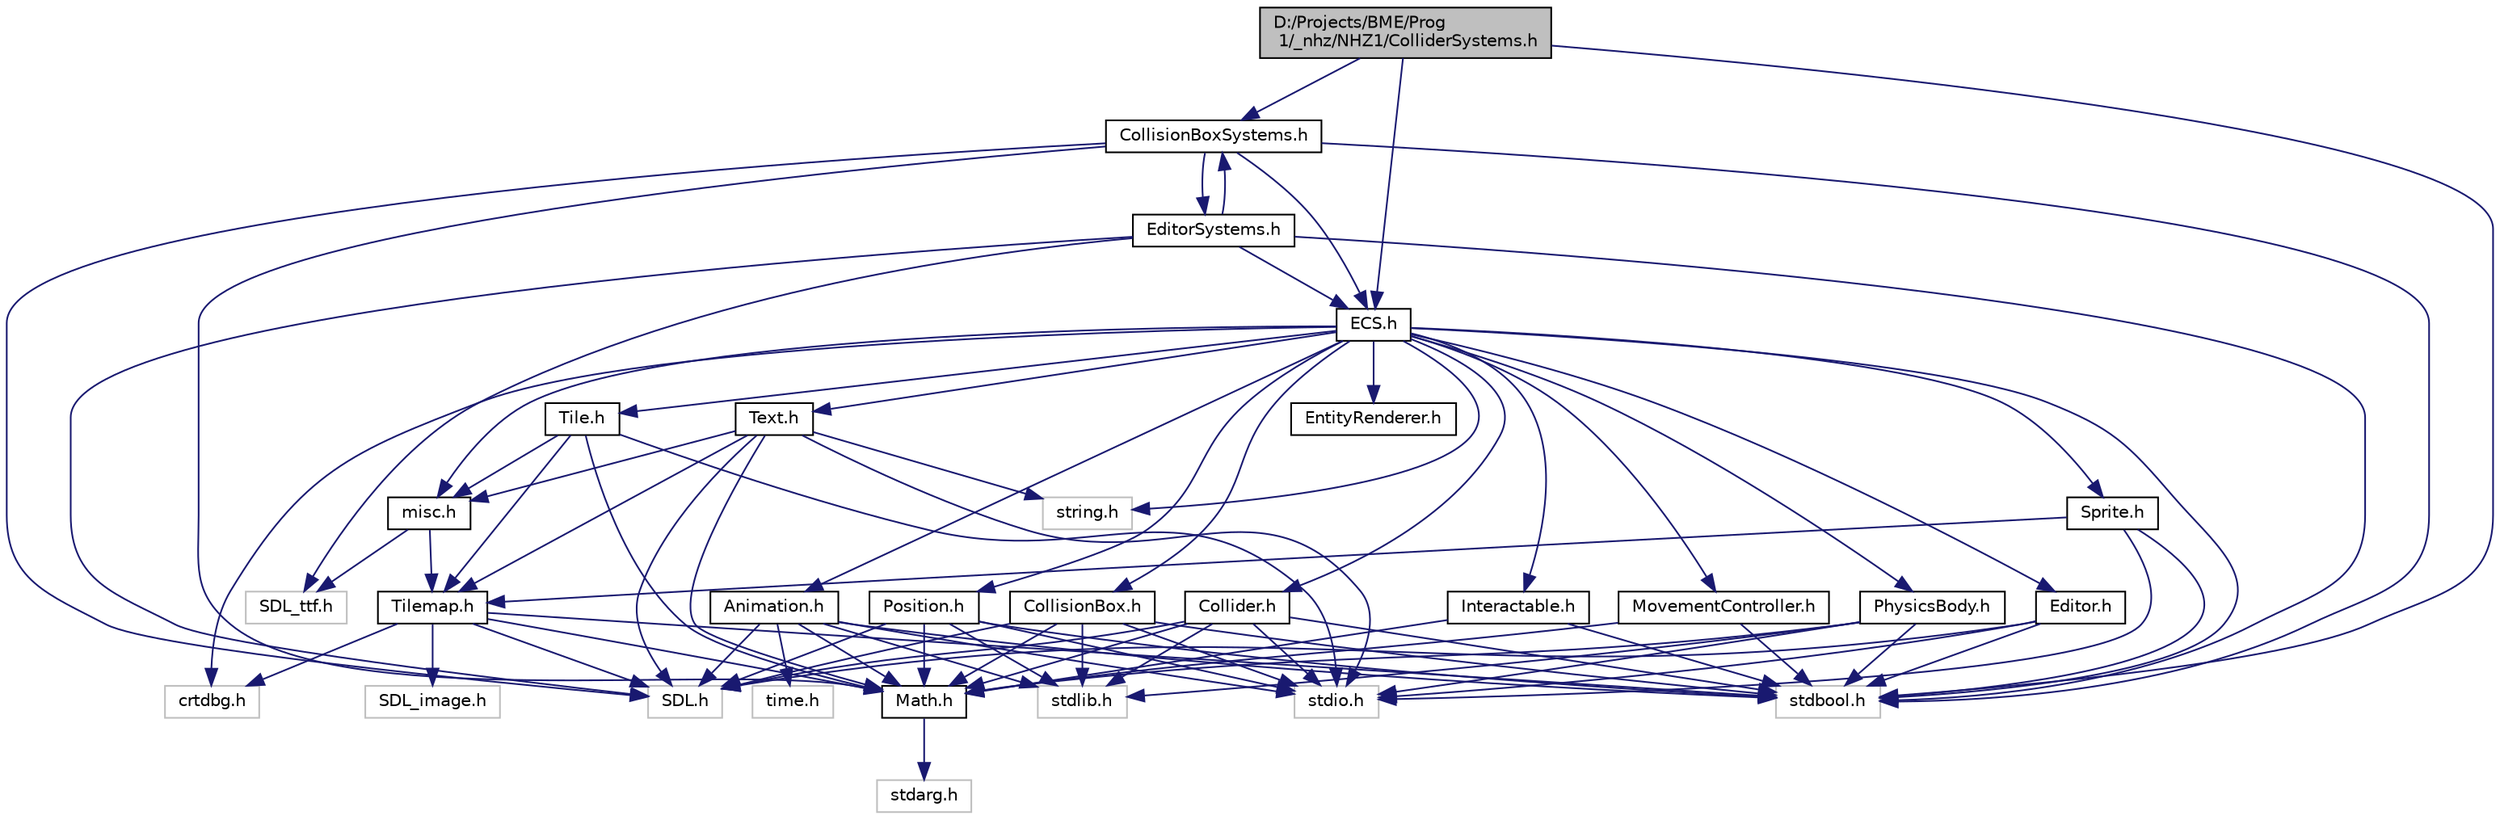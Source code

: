 digraph "D:/Projects/BME/Prog 1/_nhz/NHZ1/ColliderSystems.h"
{
 // LATEX_PDF_SIZE
  edge [fontname="Helvetica",fontsize="10",labelfontname="Helvetica",labelfontsize="10"];
  node [fontname="Helvetica",fontsize="10",shape=record];
  Node1 [label="D:/Projects/BME/Prog\l 1/_nhz/NHZ1/ColliderSystems.h",height=0.2,width=0.4,color="black", fillcolor="grey75", style="filled", fontcolor="black",tooltip=" "];
  Node1 -> Node2 [color="midnightblue",fontsize="10",style="solid"];
  Node2 [label="stdbool.h",height=0.2,width=0.4,color="grey75", fillcolor="white", style="filled",tooltip=" "];
  Node1 -> Node3 [color="midnightblue",fontsize="10",style="solid"];
  Node3 [label="ECS.h",height=0.2,width=0.4,color="black", fillcolor="white", style="filled",URL="$_e_c_s_8h.html",tooltip=" "];
  Node3 -> Node2 [color="midnightblue",fontsize="10",style="solid"];
  Node3 -> Node4 [color="midnightblue",fontsize="10",style="solid"];
  Node4 [label="string.h",height=0.2,width=0.4,color="grey75", fillcolor="white", style="filled",tooltip=" "];
  Node3 -> Node5 [color="midnightblue",fontsize="10",style="solid"];
  Node5 [label="misc.h",height=0.2,width=0.4,color="black", fillcolor="white", style="filled",URL="$misc_8h.html",tooltip=" "];
  Node5 -> Node6 [color="midnightblue",fontsize="10",style="solid"];
  Node6 [label="Tilemap.h",height=0.2,width=0.4,color="black", fillcolor="white", style="filled",URL="$_tilemap_8h.html",tooltip=" "];
  Node6 -> Node2 [color="midnightblue",fontsize="10",style="solid"];
  Node6 -> Node7 [color="midnightblue",fontsize="10",style="solid"];
  Node7 [label="Math.h",height=0.2,width=0.4,color="black", fillcolor="white", style="filled",URL="$_math_8h.html",tooltip=" "];
  Node7 -> Node8 [color="midnightblue",fontsize="10",style="solid"];
  Node8 [label="stdarg.h",height=0.2,width=0.4,color="grey75", fillcolor="white", style="filled",tooltip=" "];
  Node6 -> Node9 [color="midnightblue",fontsize="10",style="solid"];
  Node9 [label="SDL.h",height=0.2,width=0.4,color="grey75", fillcolor="white", style="filled",tooltip=" "];
  Node6 -> Node10 [color="midnightblue",fontsize="10",style="solid"];
  Node10 [label="SDL_image.h",height=0.2,width=0.4,color="grey75", fillcolor="white", style="filled",tooltip=" "];
  Node6 -> Node11 [color="midnightblue",fontsize="10",style="solid"];
  Node11 [label="crtdbg.h",height=0.2,width=0.4,color="grey75", fillcolor="white", style="filled",tooltip=" "];
  Node5 -> Node12 [color="midnightblue",fontsize="10",style="solid"];
  Node12 [label="SDL_ttf.h",height=0.2,width=0.4,color="grey75", fillcolor="white", style="filled",tooltip=" "];
  Node3 -> Node13 [color="midnightblue",fontsize="10",style="solid"];
  Node13 [label="Position.h",height=0.2,width=0.4,color="black", fillcolor="white", style="filled",URL="$_position_8h.html",tooltip=" "];
  Node13 -> Node14 [color="midnightblue",fontsize="10",style="solid"];
  Node14 [label="stdio.h",height=0.2,width=0.4,color="grey75", fillcolor="white", style="filled",tooltip=" "];
  Node13 -> Node2 [color="midnightblue",fontsize="10",style="solid"];
  Node13 -> Node15 [color="midnightblue",fontsize="10",style="solid"];
  Node15 [label="stdlib.h",height=0.2,width=0.4,color="grey75", fillcolor="white", style="filled",tooltip=" "];
  Node13 -> Node9 [color="midnightblue",fontsize="10",style="solid"];
  Node13 -> Node7 [color="midnightblue",fontsize="10",style="solid"];
  Node3 -> Node16 [color="midnightblue",fontsize="10",style="solid"];
  Node16 [label="Sprite.h",height=0.2,width=0.4,color="black", fillcolor="white", style="filled",URL="$_sprite_8h.html",tooltip=" "];
  Node16 -> Node14 [color="midnightblue",fontsize="10",style="solid"];
  Node16 -> Node2 [color="midnightblue",fontsize="10",style="solid"];
  Node16 -> Node6 [color="midnightblue",fontsize="10",style="solid"];
  Node3 -> Node17 [color="midnightblue",fontsize="10",style="solid"];
  Node17 [label="Editor.h",height=0.2,width=0.4,color="black", fillcolor="white", style="filled",URL="$_editor_8h.html",tooltip=" "];
  Node17 -> Node14 [color="midnightblue",fontsize="10",style="solid"];
  Node17 -> Node2 [color="midnightblue",fontsize="10",style="solid"];
  Node17 -> Node9 [color="midnightblue",fontsize="10",style="solid"];
  Node3 -> Node18 [color="midnightblue",fontsize="10",style="solid"];
  Node18 [label="Animation.h",height=0.2,width=0.4,color="black", fillcolor="white", style="filled",URL="$_animation_8h.html",tooltip=" "];
  Node18 -> Node14 [color="midnightblue",fontsize="10",style="solid"];
  Node18 -> Node2 [color="midnightblue",fontsize="10",style="solid"];
  Node18 -> Node15 [color="midnightblue",fontsize="10",style="solid"];
  Node18 -> Node19 [color="midnightblue",fontsize="10",style="solid"];
  Node19 [label="time.h",height=0.2,width=0.4,color="grey75", fillcolor="white", style="filled",tooltip=" "];
  Node18 -> Node9 [color="midnightblue",fontsize="10",style="solid"];
  Node18 -> Node7 [color="midnightblue",fontsize="10",style="solid"];
  Node3 -> Node20 [color="midnightblue",fontsize="10",style="solid"];
  Node20 [label="Tile.h",height=0.2,width=0.4,color="black", fillcolor="white", style="filled",URL="$_tile_8h.html",tooltip=" "];
  Node20 -> Node14 [color="midnightblue",fontsize="10",style="solid"];
  Node20 -> Node7 [color="midnightblue",fontsize="10",style="solid"];
  Node20 -> Node6 [color="midnightblue",fontsize="10",style="solid"];
  Node20 -> Node5 [color="midnightblue",fontsize="10",style="solid"];
  Node3 -> Node21 [color="midnightblue",fontsize="10",style="solid"];
  Node21 [label="Text.h",height=0.2,width=0.4,color="black", fillcolor="white", style="filled",URL="$_text_8h.html",tooltip=" "];
  Node21 -> Node14 [color="midnightblue",fontsize="10",style="solid"];
  Node21 -> Node4 [color="midnightblue",fontsize="10",style="solid"];
  Node21 -> Node9 [color="midnightblue",fontsize="10",style="solid"];
  Node21 -> Node5 [color="midnightblue",fontsize="10",style="solid"];
  Node21 -> Node7 [color="midnightblue",fontsize="10",style="solid"];
  Node21 -> Node6 [color="midnightblue",fontsize="10",style="solid"];
  Node3 -> Node22 [color="midnightblue",fontsize="10",style="solid"];
  Node22 [label="CollisionBox.h",height=0.2,width=0.4,color="black", fillcolor="white", style="filled",URL="$_collision_box_8h.html",tooltip=" "];
  Node22 -> Node2 [color="midnightblue",fontsize="10",style="solid"];
  Node22 -> Node15 [color="midnightblue",fontsize="10",style="solid"];
  Node22 -> Node14 [color="midnightblue",fontsize="10",style="solid"];
  Node22 -> Node9 [color="midnightblue",fontsize="10",style="solid"];
  Node22 -> Node7 [color="midnightblue",fontsize="10",style="solid"];
  Node3 -> Node23 [color="midnightblue",fontsize="10",style="solid"];
  Node23 [label="Collider.h",height=0.2,width=0.4,color="black", fillcolor="white", style="filled",URL="$_collider_8h.html",tooltip=" "];
  Node23 -> Node2 [color="midnightblue",fontsize="10",style="solid"];
  Node23 -> Node15 [color="midnightblue",fontsize="10",style="solid"];
  Node23 -> Node14 [color="midnightblue",fontsize="10",style="solid"];
  Node23 -> Node9 [color="midnightblue",fontsize="10",style="solid"];
  Node23 -> Node7 [color="midnightblue",fontsize="10",style="solid"];
  Node3 -> Node24 [color="midnightblue",fontsize="10",style="solid"];
  Node24 [label="PhysicsBody.h",height=0.2,width=0.4,color="black", fillcolor="white", style="filled",URL="$_physics_body_8h.html",tooltip=" "];
  Node24 -> Node14 [color="midnightblue",fontsize="10",style="solid"];
  Node24 -> Node15 [color="midnightblue",fontsize="10",style="solid"];
  Node24 -> Node2 [color="midnightblue",fontsize="10",style="solid"];
  Node24 -> Node7 [color="midnightblue",fontsize="10",style="solid"];
  Node3 -> Node25 [color="midnightblue",fontsize="10",style="solid"];
  Node25 [label="EntityRenderer.h",height=0.2,width=0.4,color="black", fillcolor="white", style="filled",URL="$_entity_renderer_8h.html",tooltip=" "];
  Node3 -> Node26 [color="midnightblue",fontsize="10",style="solid"];
  Node26 [label="MovementController.h",height=0.2,width=0.4,color="black", fillcolor="white", style="filled",URL="$_movement_controller_8h.html",tooltip=" "];
  Node26 -> Node2 [color="midnightblue",fontsize="10",style="solid"];
  Node26 -> Node7 [color="midnightblue",fontsize="10",style="solid"];
  Node3 -> Node27 [color="midnightblue",fontsize="10",style="solid"];
  Node27 [label="Interactable.h",height=0.2,width=0.4,color="black", fillcolor="white", style="filled",URL="$_interactable_8h.html",tooltip=" "];
  Node27 -> Node2 [color="midnightblue",fontsize="10",style="solid"];
  Node27 -> Node7 [color="midnightblue",fontsize="10",style="solid"];
  Node3 -> Node11 [color="midnightblue",fontsize="10",style="solid"];
  Node1 -> Node28 [color="midnightblue",fontsize="10",style="solid"];
  Node28 [label="CollisionBoxSystems.h",height=0.2,width=0.4,color="black", fillcolor="white", style="filled",URL="$_collision_box_systems_8h.html",tooltip=" "];
  Node28 -> Node2 [color="midnightblue",fontsize="10",style="solid"];
  Node28 -> Node9 [color="midnightblue",fontsize="10",style="solid"];
  Node28 -> Node3 [color="midnightblue",fontsize="10",style="solid"];
  Node28 -> Node29 [color="midnightblue",fontsize="10",style="solid"];
  Node29 [label="EditorSystems.h",height=0.2,width=0.4,color="black", fillcolor="white", style="filled",URL="$_editor_systems_8h.html",tooltip=" "];
  Node29 -> Node2 [color="midnightblue",fontsize="10",style="solid"];
  Node29 -> Node3 [color="midnightblue",fontsize="10",style="solid"];
  Node29 -> Node9 [color="midnightblue",fontsize="10",style="solid"];
  Node29 -> Node12 [color="midnightblue",fontsize="10",style="solid"];
  Node29 -> Node28 [color="midnightblue",fontsize="10",style="solid"];
  Node28 -> Node7 [color="midnightblue",fontsize="10",style="solid"];
}
